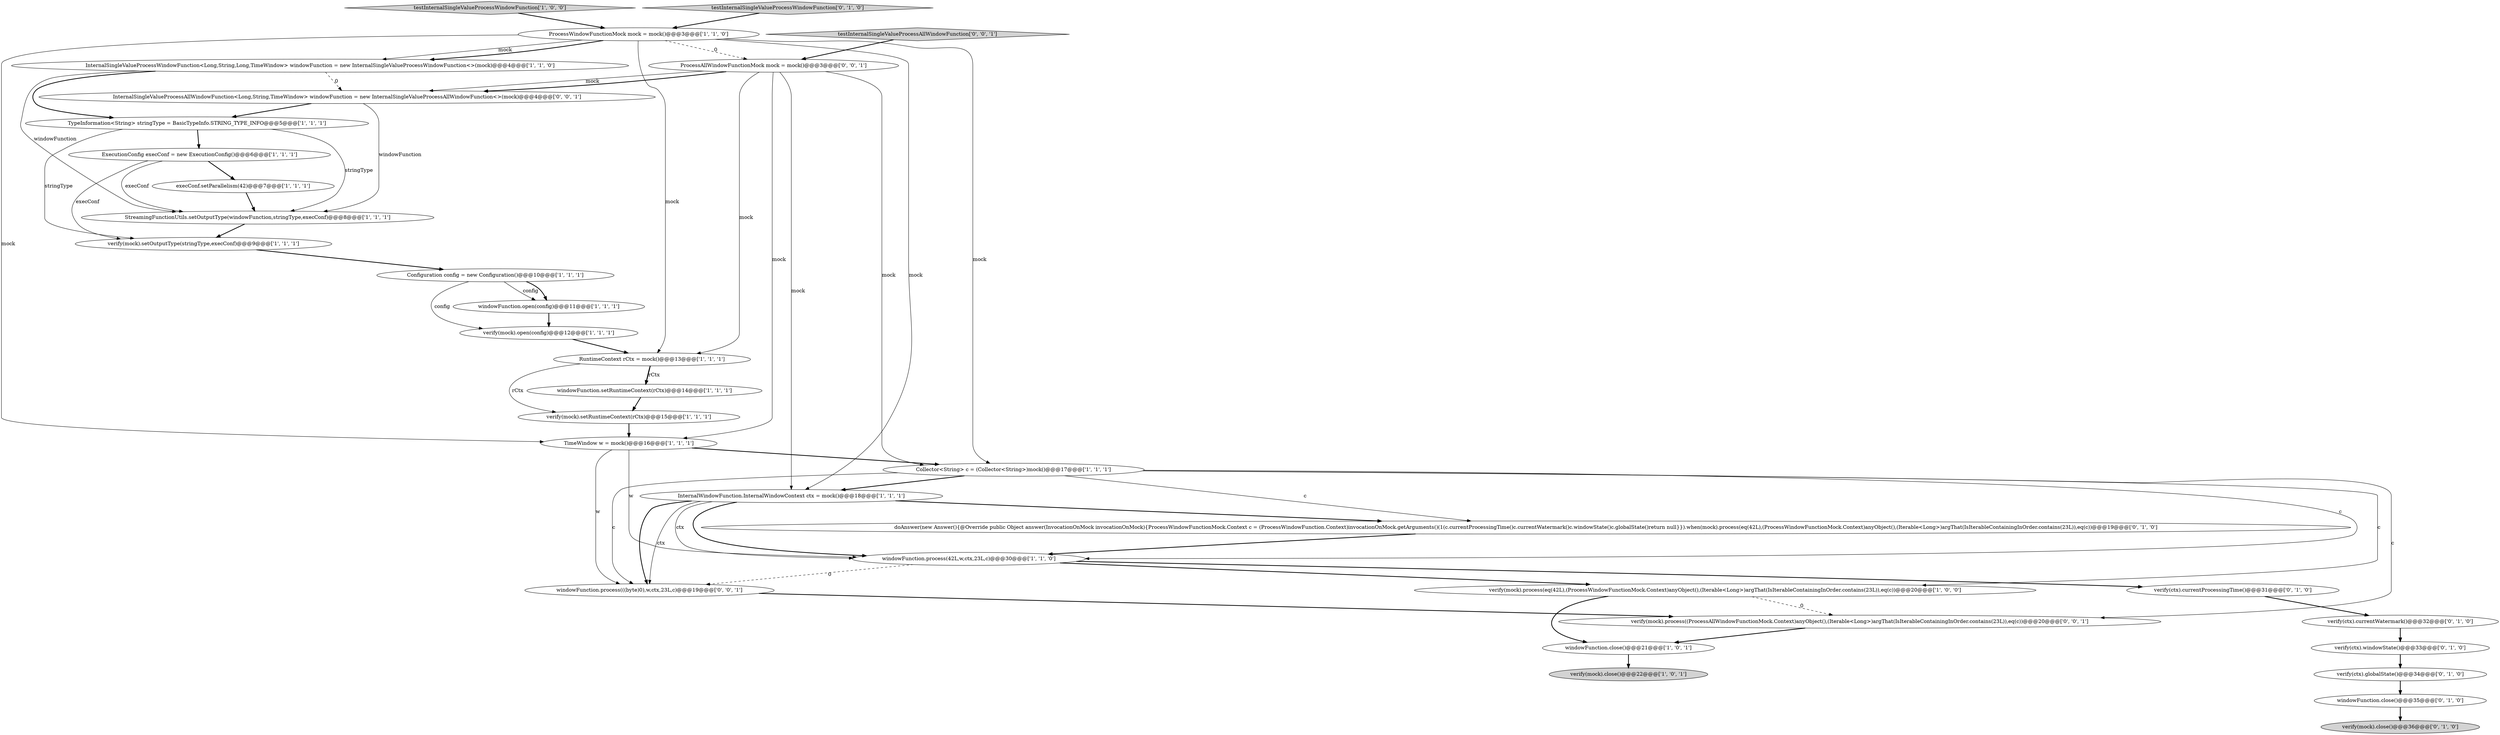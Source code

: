 digraph {
0 [style = filled, label = "InternalSingleValueProcessWindowFunction<Long,String,Long,TimeWindow> windowFunction = new InternalSingleValueProcessWindowFunction<>(mock)@@@4@@@['1', '1', '0']", fillcolor = white, shape = ellipse image = "AAA0AAABBB1BBB"];
15 [style = filled, label = "TypeInformation<String> stringType = BasicTypeInfo.STRING_TYPE_INFO@@@5@@@['1', '1', '1']", fillcolor = white, shape = ellipse image = "AAA0AAABBB1BBB"];
33 [style = filled, label = "testInternalSingleValueProcessAllWindowFunction['0', '0', '1']", fillcolor = lightgray, shape = diamond image = "AAA0AAABBB3BBB"];
6 [style = filled, label = "RuntimeContext rCtx = mock()@@@13@@@['1', '1', '1']", fillcolor = white, shape = ellipse image = "AAA0AAABBB1BBB"];
7 [style = filled, label = "InternalWindowFunction.InternalWindowContext ctx = mock()@@@18@@@['1', '1', '1']", fillcolor = white, shape = ellipse image = "AAA0AAABBB1BBB"];
31 [style = filled, label = "verify(mock).process((ProcessAllWindowFunctionMock.Context)anyObject(),(Iterable<Long>)argThat(IsIterableContainingInOrder.contains(23L)),eq(c))@@@20@@@['0', '0', '1']", fillcolor = white, shape = ellipse image = "AAA0AAABBB3BBB"];
17 [style = filled, label = "ProcessWindowFunctionMock mock = mock()@@@3@@@['1', '1', '0']", fillcolor = white, shape = ellipse image = "AAA0AAABBB1BBB"];
16 [style = filled, label = "Configuration config = new Configuration()@@@10@@@['1', '1', '1']", fillcolor = white, shape = ellipse image = "AAA0AAABBB1BBB"];
2 [style = filled, label = "TimeWindow w = mock()@@@16@@@['1', '1', '1']", fillcolor = white, shape = ellipse image = "AAA0AAABBB1BBB"];
20 [style = filled, label = "testInternalSingleValueProcessWindowFunction['1', '0', '0']", fillcolor = lightgray, shape = diamond image = "AAA0AAABBB1BBB"];
12 [style = filled, label = "windowFunction.setRuntimeContext(rCtx)@@@14@@@['1', '1', '1']", fillcolor = white, shape = ellipse image = "AAA0AAABBB1BBB"];
26 [style = filled, label = "verify(ctx).currentWatermark()@@@32@@@['0', '1', '0']", fillcolor = white, shape = ellipse image = "AAA1AAABBB2BBB"];
10 [style = filled, label = "windowFunction.process(42L,w,ctx,23L,c)@@@30@@@['1', '1', '0']", fillcolor = white, shape = ellipse image = "AAA0AAABBB1BBB"];
21 [style = filled, label = "verify(ctx).globalState()@@@34@@@['0', '1', '0']", fillcolor = white, shape = ellipse image = "AAA1AAABBB2BBB"];
28 [style = filled, label = "verify(ctx).windowState()@@@33@@@['0', '1', '0']", fillcolor = white, shape = ellipse image = "AAA1AAABBB2BBB"];
32 [style = filled, label = "ProcessAllWindowFunctionMock mock = mock()@@@3@@@['0', '0', '1']", fillcolor = white, shape = ellipse image = "AAA0AAABBB3BBB"];
8 [style = filled, label = "verify(mock).process(eq(42L),(ProcessWindowFunctionMock.Context)anyObject(),(Iterable<Long>)argThat(IsIterableContainingInOrder.contains(23L)),eq(c))@@@20@@@['1', '0', '0']", fillcolor = white, shape = ellipse image = "AAA0AAABBB1BBB"];
30 [style = filled, label = "InternalSingleValueProcessAllWindowFunction<Long,String,TimeWindow> windowFunction = new InternalSingleValueProcessAllWindowFunction<>(mock)@@@4@@@['0', '0', '1']", fillcolor = white, shape = ellipse image = "AAA0AAABBB3BBB"];
1 [style = filled, label = "verify(mock).setRuntimeContext(rCtx)@@@15@@@['1', '1', '1']", fillcolor = white, shape = ellipse image = "AAA0AAABBB1BBB"];
11 [style = filled, label = "verify(mock).open(config)@@@12@@@['1', '1', '1']", fillcolor = white, shape = ellipse image = "AAA0AAABBB1BBB"];
29 [style = filled, label = "windowFunction.process(((byte)0),w,ctx,23L,c)@@@19@@@['0', '0', '1']", fillcolor = white, shape = ellipse image = "AAA0AAABBB3BBB"];
9 [style = filled, label = "verify(mock).close()@@@22@@@['1', '0', '1']", fillcolor = lightgray, shape = ellipse image = "AAA0AAABBB1BBB"];
18 [style = filled, label = "ExecutionConfig execConf = new ExecutionConfig()@@@6@@@['1', '1', '1']", fillcolor = white, shape = ellipse image = "AAA0AAABBB1BBB"];
25 [style = filled, label = "windowFunction.close()@@@35@@@['0', '1', '0']", fillcolor = white, shape = ellipse image = "AAA0AAABBB2BBB"];
24 [style = filled, label = "testInternalSingleValueProcessWindowFunction['0', '1', '0']", fillcolor = lightgray, shape = diamond image = "AAA0AAABBB2BBB"];
19 [style = filled, label = "verify(mock).setOutputType(stringType,execConf)@@@9@@@['1', '1', '1']", fillcolor = white, shape = ellipse image = "AAA0AAABBB1BBB"];
13 [style = filled, label = "execConf.setParallelism(42)@@@7@@@['1', '1', '1']", fillcolor = white, shape = ellipse image = "AAA0AAABBB1BBB"];
27 [style = filled, label = "doAnswer(new Answer(){@Override public Object answer(InvocationOnMock invocationOnMock){ProcessWindowFunctionMock.Context c = (ProcessWindowFunction.Context)invocationOnMock.getArguments()(1(c.currentProcessingTime()c.currentWatermark()c.windowState()c.globalState()return null}}).when(mock).process(eq(42L),(ProcessWindowFunctionMock.Context)anyObject(),(Iterable<Long>)argThat(IsIterableContainingInOrder.contains(23L)),eq(c))@@@19@@@['0', '1', '0']", fillcolor = white, shape = ellipse image = "AAA1AAABBB2BBB"];
5 [style = filled, label = "windowFunction.open(config)@@@11@@@['1', '1', '1']", fillcolor = white, shape = ellipse image = "AAA0AAABBB1BBB"];
22 [style = filled, label = "verify(ctx).currentProcessingTime()@@@31@@@['0', '1', '0']", fillcolor = white, shape = ellipse image = "AAA0AAABBB2BBB"];
23 [style = filled, label = "verify(mock).close()@@@36@@@['0', '1', '0']", fillcolor = lightgray, shape = ellipse image = "AAA0AAABBB2BBB"];
14 [style = filled, label = "StreamingFunctionUtils.setOutputType(windowFunction,stringType,execConf)@@@8@@@['1', '1', '1']", fillcolor = white, shape = ellipse image = "AAA0AAABBB1BBB"];
3 [style = filled, label = "windowFunction.close()@@@21@@@['1', '0', '1']", fillcolor = white, shape = ellipse image = "AAA0AAABBB1BBB"];
4 [style = filled, label = "Collector<String> c = (Collector<String>)mock()@@@17@@@['1', '1', '1']", fillcolor = white, shape = ellipse image = "AAA0AAABBB1BBB"];
16->11 [style = solid, label="config"];
4->29 [style = solid, label="c"];
28->21 [style = bold, label=""];
25->23 [style = bold, label=""];
17->6 [style = solid, label="mock"];
4->7 [style = bold, label=""];
16->5 [style = solid, label="config"];
2->4 [style = bold, label=""];
4->27 [style = solid, label="c"];
18->19 [style = solid, label="execConf"];
7->27 [style = bold, label=""];
15->19 [style = solid, label="stringType"];
0->14 [style = solid, label="windowFunction"];
7->10 [style = solid, label="ctx"];
15->18 [style = bold, label=""];
32->7 [style = solid, label="mock"];
7->10 [style = bold, label=""];
30->15 [style = bold, label=""];
17->2 [style = solid, label="mock"];
15->14 [style = solid, label="stringType"];
10->29 [style = dashed, label="0"];
24->17 [style = bold, label=""];
4->31 [style = solid, label="c"];
18->13 [style = bold, label=""];
12->1 [style = bold, label=""];
10->8 [style = bold, label=""];
32->6 [style = solid, label="mock"];
32->30 [style = solid, label="mock"];
14->19 [style = bold, label=""];
33->32 [style = bold, label=""];
11->6 [style = bold, label=""];
4->8 [style = solid, label="c"];
8->3 [style = bold, label=""];
19->16 [style = bold, label=""];
2->29 [style = solid, label="w"];
21->25 [style = bold, label=""];
10->22 [style = bold, label=""];
0->15 [style = bold, label=""];
22->26 [style = bold, label=""];
6->12 [style = solid, label="rCtx"];
5->11 [style = bold, label=""];
0->30 [style = dashed, label="0"];
17->4 [style = solid, label="mock"];
18->14 [style = solid, label="execConf"];
3->9 [style = bold, label=""];
27->10 [style = bold, label=""];
7->29 [style = bold, label=""];
29->31 [style = bold, label=""];
31->3 [style = bold, label=""];
6->12 [style = bold, label=""];
26->28 [style = bold, label=""];
16->5 [style = bold, label=""];
17->32 [style = dashed, label="0"];
4->10 [style = solid, label="c"];
17->0 [style = solid, label="mock"];
30->14 [style = solid, label="windowFunction"];
7->29 [style = solid, label="ctx"];
2->10 [style = solid, label="w"];
20->17 [style = bold, label=""];
32->30 [style = bold, label=""];
8->31 [style = dashed, label="0"];
6->1 [style = solid, label="rCtx"];
13->14 [style = bold, label=""];
1->2 [style = bold, label=""];
17->0 [style = bold, label=""];
17->7 [style = solid, label="mock"];
32->4 [style = solid, label="mock"];
32->2 [style = solid, label="mock"];
}
